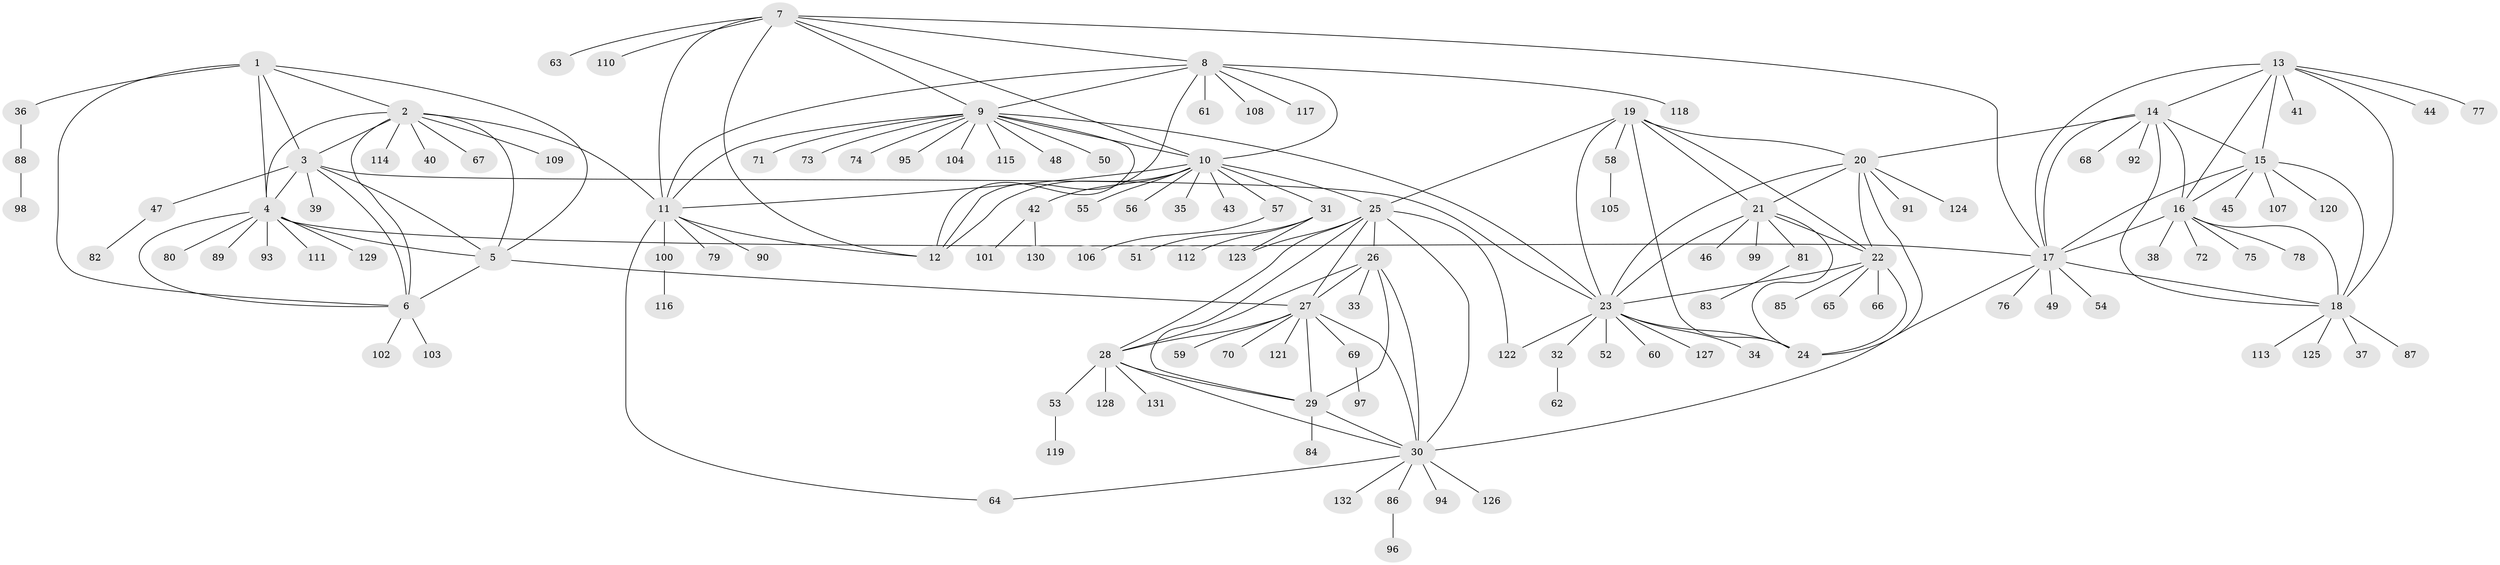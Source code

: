 // Generated by graph-tools (version 1.1) at 2025/02/03/09/25 03:02:32]
// undirected, 132 vertices, 190 edges
graph export_dot {
graph [start="1"]
  node [color=gray90,style=filled];
  1;
  2;
  3;
  4;
  5;
  6;
  7;
  8;
  9;
  10;
  11;
  12;
  13;
  14;
  15;
  16;
  17;
  18;
  19;
  20;
  21;
  22;
  23;
  24;
  25;
  26;
  27;
  28;
  29;
  30;
  31;
  32;
  33;
  34;
  35;
  36;
  37;
  38;
  39;
  40;
  41;
  42;
  43;
  44;
  45;
  46;
  47;
  48;
  49;
  50;
  51;
  52;
  53;
  54;
  55;
  56;
  57;
  58;
  59;
  60;
  61;
  62;
  63;
  64;
  65;
  66;
  67;
  68;
  69;
  70;
  71;
  72;
  73;
  74;
  75;
  76;
  77;
  78;
  79;
  80;
  81;
  82;
  83;
  84;
  85;
  86;
  87;
  88;
  89;
  90;
  91;
  92;
  93;
  94;
  95;
  96;
  97;
  98;
  99;
  100;
  101;
  102;
  103;
  104;
  105;
  106;
  107;
  108;
  109;
  110;
  111;
  112;
  113;
  114;
  115;
  116;
  117;
  118;
  119;
  120;
  121;
  122;
  123;
  124;
  125;
  126;
  127;
  128;
  129;
  130;
  131;
  132;
  1 -- 2;
  1 -- 3;
  1 -- 4;
  1 -- 5;
  1 -- 6;
  1 -- 36;
  2 -- 3;
  2 -- 4;
  2 -- 5;
  2 -- 6;
  2 -- 11;
  2 -- 40;
  2 -- 67;
  2 -- 109;
  2 -- 114;
  3 -- 4;
  3 -- 5;
  3 -- 6;
  3 -- 23;
  3 -- 39;
  3 -- 47;
  4 -- 5;
  4 -- 6;
  4 -- 17;
  4 -- 80;
  4 -- 89;
  4 -- 93;
  4 -- 111;
  4 -- 129;
  5 -- 6;
  5 -- 27;
  6 -- 102;
  6 -- 103;
  7 -- 8;
  7 -- 9;
  7 -- 10;
  7 -- 11;
  7 -- 12;
  7 -- 17;
  7 -- 63;
  7 -- 110;
  8 -- 9;
  8 -- 10;
  8 -- 11;
  8 -- 12;
  8 -- 61;
  8 -- 108;
  8 -- 117;
  8 -- 118;
  9 -- 10;
  9 -- 11;
  9 -- 12;
  9 -- 23;
  9 -- 48;
  9 -- 50;
  9 -- 71;
  9 -- 73;
  9 -- 74;
  9 -- 95;
  9 -- 104;
  9 -- 115;
  10 -- 11;
  10 -- 12;
  10 -- 25;
  10 -- 31;
  10 -- 35;
  10 -- 42;
  10 -- 43;
  10 -- 55;
  10 -- 56;
  10 -- 57;
  11 -- 12;
  11 -- 64;
  11 -- 79;
  11 -- 90;
  11 -- 100;
  13 -- 14;
  13 -- 15;
  13 -- 16;
  13 -- 17;
  13 -- 18;
  13 -- 41;
  13 -- 44;
  13 -- 77;
  14 -- 15;
  14 -- 16;
  14 -- 17;
  14 -- 18;
  14 -- 20;
  14 -- 68;
  14 -- 92;
  15 -- 16;
  15 -- 17;
  15 -- 18;
  15 -- 45;
  15 -- 107;
  15 -- 120;
  16 -- 17;
  16 -- 18;
  16 -- 38;
  16 -- 72;
  16 -- 75;
  16 -- 78;
  17 -- 18;
  17 -- 30;
  17 -- 49;
  17 -- 54;
  17 -- 76;
  18 -- 37;
  18 -- 87;
  18 -- 113;
  18 -- 125;
  19 -- 20;
  19 -- 21;
  19 -- 22;
  19 -- 23;
  19 -- 24;
  19 -- 25;
  19 -- 58;
  20 -- 21;
  20 -- 22;
  20 -- 23;
  20 -- 24;
  20 -- 91;
  20 -- 124;
  21 -- 22;
  21 -- 23;
  21 -- 24;
  21 -- 46;
  21 -- 81;
  21 -- 99;
  22 -- 23;
  22 -- 24;
  22 -- 65;
  22 -- 66;
  22 -- 85;
  23 -- 24;
  23 -- 32;
  23 -- 34;
  23 -- 52;
  23 -- 60;
  23 -- 122;
  23 -- 127;
  25 -- 26;
  25 -- 27;
  25 -- 28;
  25 -- 29;
  25 -- 30;
  25 -- 122;
  25 -- 123;
  26 -- 27;
  26 -- 28;
  26 -- 29;
  26 -- 30;
  26 -- 33;
  27 -- 28;
  27 -- 29;
  27 -- 30;
  27 -- 59;
  27 -- 69;
  27 -- 70;
  27 -- 121;
  28 -- 29;
  28 -- 30;
  28 -- 53;
  28 -- 128;
  28 -- 131;
  29 -- 30;
  29 -- 84;
  30 -- 64;
  30 -- 86;
  30 -- 94;
  30 -- 126;
  30 -- 132;
  31 -- 51;
  31 -- 112;
  31 -- 123;
  32 -- 62;
  36 -- 88;
  42 -- 101;
  42 -- 130;
  47 -- 82;
  53 -- 119;
  57 -- 106;
  58 -- 105;
  69 -- 97;
  81 -- 83;
  86 -- 96;
  88 -- 98;
  100 -- 116;
}
